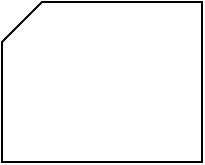 <mxfile version="23.1.8" type="github">
  <diagram name="‫עמוד-1‬" id="cpIK9pteHgYOo36d4dvi">
    <mxGraphModel dx="954" dy="505" grid="1" gridSize="10" guides="1" tooltips="1" connect="1" arrows="1" fold="1" page="1" pageScale="1" pageWidth="827" pageHeight="1169" math="0" shadow="0">
      <root>
        <mxCell id="0" />
        <mxCell id="1" parent="0" />
        <mxCell id="jTDqIBiRyvQsyAoPuRJc-1" value="" style="verticalLabelPosition=bottom;verticalAlign=top;html=1;shape=card;whiteSpace=wrap;size=20;arcSize=12;" vertex="1" parent="1">
          <mxGeometry x="350" y="50" width="100" height="80" as="geometry" />
        </mxCell>
      </root>
    </mxGraphModel>
  </diagram>
</mxfile>
